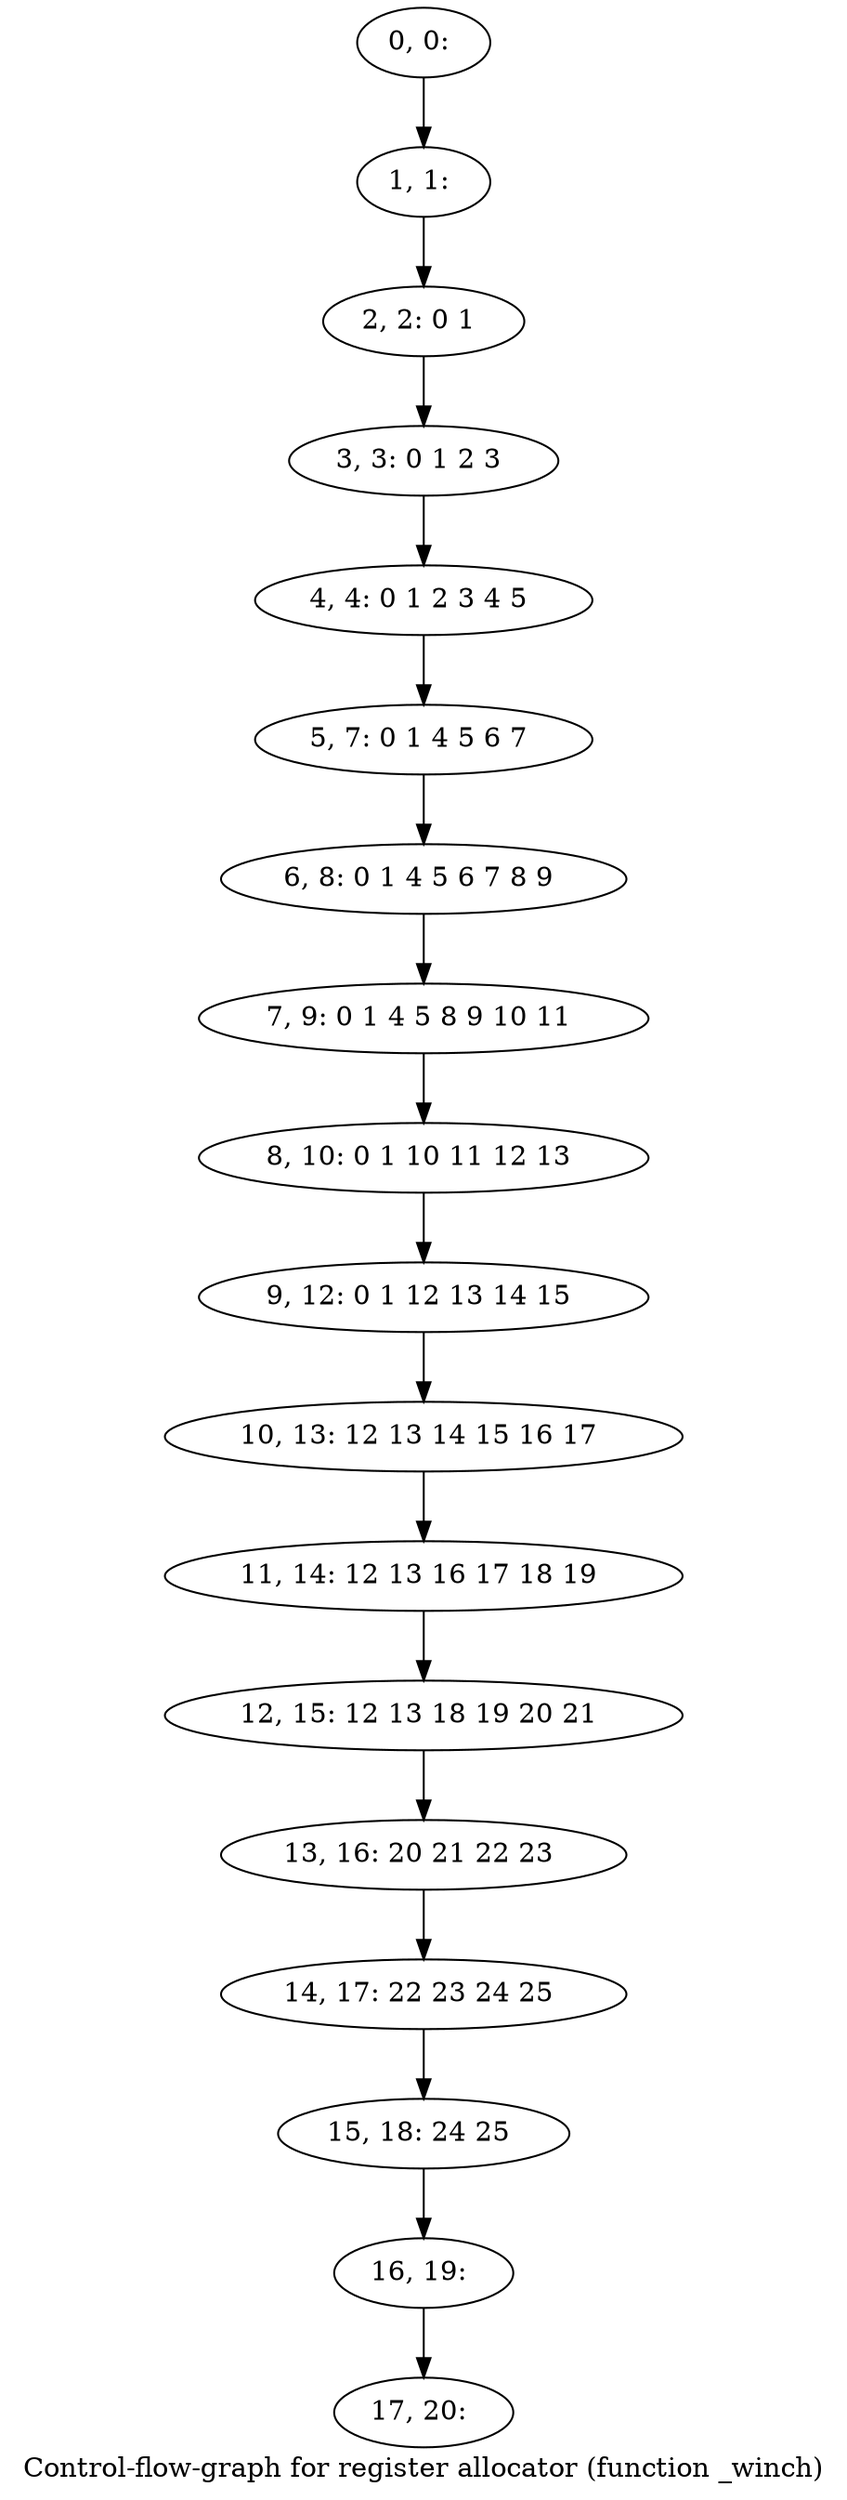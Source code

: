 digraph G {
graph [label="Control-flow-graph for register allocator (function _winch)"]
0[label="0, 0: "];
1[label="1, 1: "];
2[label="2, 2: 0 1 "];
3[label="3, 3: 0 1 2 3 "];
4[label="4, 4: 0 1 2 3 4 5 "];
5[label="5, 7: 0 1 4 5 6 7 "];
6[label="6, 8: 0 1 4 5 6 7 8 9 "];
7[label="7, 9: 0 1 4 5 8 9 10 11 "];
8[label="8, 10: 0 1 10 11 12 13 "];
9[label="9, 12: 0 1 12 13 14 15 "];
10[label="10, 13: 12 13 14 15 16 17 "];
11[label="11, 14: 12 13 16 17 18 19 "];
12[label="12, 15: 12 13 18 19 20 21 "];
13[label="13, 16: 20 21 22 23 "];
14[label="14, 17: 22 23 24 25 "];
15[label="15, 18: 24 25 "];
16[label="16, 19: "];
17[label="17, 20: "];
0->1 ;
1->2 ;
2->3 ;
3->4 ;
4->5 ;
5->6 ;
6->7 ;
7->8 ;
8->9 ;
9->10 ;
10->11 ;
11->12 ;
12->13 ;
13->14 ;
14->15 ;
15->16 ;
16->17 ;
}
